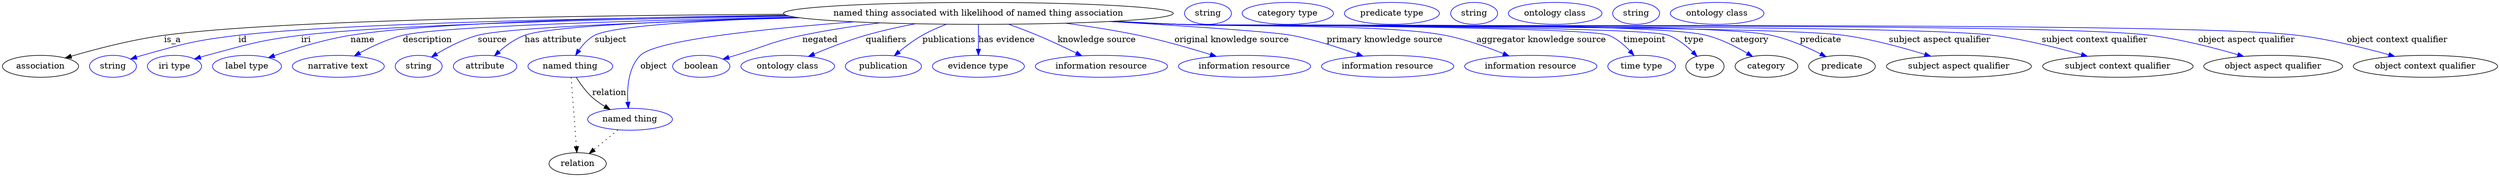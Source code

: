 digraph {
	graph [bb="0,0,4093.7,283"];
	node [label="\N"];
	"named thing associated with likelihood of named thing association"	[height=0.5,
		label="named thing associated with likelihood of named thing association",
		pos="1600.4,265",
		width=8.8825];
	association	[height=0.5,
		pos="62.394,178",
		width=1.7332];
	"named thing associated with likelihood of named thing association" -> association	[label=is_a,
		lp="279.39,221.5",
		pos="e,103.11,191.78 1281.6,263.53 950.21,261.62 454.1,254.41 265.39,229 212.56,221.88 153.52,206.47 112.79,194.63"];
	id	[color=blue,
		height=0.5,
		label=string,
		pos="181.39,178",
		width=1.0652];
	"named thing associated with likelihood of named thing association" -> id	[color=blue,
		label=id,
		lp="394.39,221.5",
		pos="e,210.38,189.97 1287.6,261.26 987.1,257.48 554.84,248.74 387.39,229 316.15,220.6 298.47,215.35 229.39,196 226.29,195.13 223.09,194.16 \
219.89,193.14",
		style=solid];
	iri	[color=blue,
		height=0.5,
		label="iri type",
		pos="282.39,178",
		width=1.2277];
	"named thing associated with likelihood of named thing association" -> iri	[color=blue,
		label=iri,
		lp="498.39,221.5",
		pos="e,315.32,190.13 1291,260.4 1017.4,256.09 639.33,247.06 490.39,229 420.47,220.52 403.46,214.11 335.39,196 332.02,195.1 328.55,194.12 \
325.07,193.1",
		style=solid];
	name	[color=blue,
		height=0.5,
		label="label type",
		pos="401.39,178",
		width=1.5707];
	"named thing associated with likelihood of named thing association" -> name	[color=blue,
		label=name,
		lp="591.39,221.5",
		pos="e,436.61,192.2 1285,261.95 1034,258.7 703.69,250.35 571.39,229 528,222 480.08,207.23 446.21,195.55",
		style=solid];
	description	[color=blue,
		height=0.5,
		label="narrative text",
		pos="551.39,178",
		width=2.0943];
	"named thing associated with likelihood of named thing association" -> description	[color=blue,
		label=description,
		lp="696.89,221.5",
		pos="e,577.46,195.11 1299.1,258.92 1046.6,253.65 717.69,244.05 656.39,229 631.85,222.97 606.2,210.89 586.4,200.11",
		style=solid];
	source	[color=blue,
		height=0.5,
		label=string,
		pos="683.39,178",
		width=1.0652];
	"named thing associated with likelihood of named thing association" -> source	[color=blue,
		label=source,
		lp="803.39,221.5",
		pos="e,704.39,193.4 1307.6,257.72 1092.8,252.06 830,242.54 779.39,229 755.79,222.69 731.4,209.89 713.11,198.82",
		style=solid];
	"has attribute"	[color=blue,
		height=0.5,
		label=attribute,
		pos="791.39,178",
		width=1.4443];
	"named thing associated with likelihood of named thing association" -> "has attribute"	[color=blue,
		label="has attribute",
		lp="903.39,221.5",
		pos="e,806.78,195.29 1302.4,258.43 1114.1,253.45 898.57,244.46 856.39,229 840.75,223.27 825.83,212.33 814.24,202.14",
		style=solid];
	subject	[color=blue,
		height=0.5,
		label="named thing",
		pos="931.39,178",
		width=1.9318];
	"named thing associated with likelihood of named thing association" -> subject	[color=blue,
		label=subject,
		lp="997.39,221.5",
		pos="e,940.07,196.1 1303.1,258.33 1155.5,253.54 1002.1,244.81 971.39,229 960.8,223.54 952.07,213.89 945.49,204.51",
		style=solid];
	object	[color=blue,
		height=0.5,
		label="named thing",
		pos="1029.4,91",
		width=1.9318];
	"named thing associated with likelihood of named thing association" -> object	[color=blue,
		label=object,
		lp="1068.4,178",
		pos="e,1026.7,109.07 1397.2,251.1 1249.6,239.74 1071.6,221.08 1046.4,196 1026.5,176.17 1024.4,142.74 1025.8,119.13",
		style=solid];
	negated	[color=blue,
		height=0.5,
		label=boolean,
		pos="1146.4,178",
		width=1.2999];
	"named thing associated with likelihood of named thing association" -> negated	[color=blue,
		label=negated,
		lp="1340.4,221.5",
		pos="e,1181.6,189.93 1439.1,249.41 1397.3,244.28 1352.5,237.58 1311.4,229 1261.4,218.56 1250.2,210.87 1201.4,196 1198.1,194.99 1194.7,\
193.95 1191.2,192.9",
		style=solid];
	qualifiers	[color=blue,
		height=0.5,
		label="ontology class",
		pos="1287.4,178",
		width=2.1304];
	"named thing associated with likelihood of named thing association" -> qualifiers	[color=blue,
		label=qualifiers,
		lp="1448.9,221.5",
		pos="e,1321.3,194.24 1496.9,247.91 1470.1,242.8 1441.5,236.49 1415.4,229 1386.5,220.71 1355.1,208.5 1330.7,198.21",
		style=solid];
	publications	[color=blue,
		height=0.5,
		label=publication,
		pos="1444.4,178",
		width=1.7332];
	"named thing associated with likelihood of named thing association" -> publications	[color=blue,
		label=publications,
		lp="1552.4,221.5",
		pos="e,1462.4,195.45 1548.1,247.2 1534.8,242.09 1520.7,235.97 1508.4,229 1495,221.42 1481.3,211.19 1470.1,201.95",
		style=solid];
	"has evidence"	[color=blue,
		height=0.5,
		label="evidence type",
		pos="1600.4,178",
		width=2.0943];
	"named thing associated with likelihood of named thing association" -> "has evidence"	[color=blue,
		label="has evidence",
		lp="1646.9,221.5",
		pos="e,1600.4,196.18 1600.4,246.8 1600.4,235.16 1600.4,219.55 1600.4,206.24",
		style=solid];
	"knowledge source"	[color=blue,
		height=0.5,
		label="information resource",
		pos="1802.4,178",
		width=3.015];
	"named thing associated with likelihood of named thing association" -> "knowledge source"	[color=blue,
		label="knowledge source",
		lp="1794.9,221.5",
		pos="e,1770.1,195.37 1650.1,247.12 1665.4,241.65 1682.2,235.34 1697.4,229 1718.7,220.11 1741.9,209.19 1761.1,199.83",
		style=solid];
	"original knowledge source"	[color=blue,
		height=0.5,
		label="information resource",
		pos="2037.4,178",
		width=3.015];
	"named thing associated with likelihood of named thing association" -> "original knowledge source"	[color=blue,
		label="original knowledge source",
		lp="2016.4,221.5",
		pos="e,1991,194.37 1743.3,248.87 1782.5,243.68 1824.7,237.08 1863.4,229 1903.3,220.66 1947.4,207.94 1981.3,197.41",
		style=solid];
	"primary knowledge source"	[color=blue,
		height=0.5,
		label="information resource",
		pos="2272.4,178",
		width=3.015];
	"named thing associated with likelihood of named thing association" -> "primary knowledge source"	[color=blue,
		label="primary knowledge source",
		lp="2267.4,221.5",
		pos="e,2231.8,194.79 1816.5,251.7 1943.4,244.05 2084.7,234.62 2114.4,229 2151.3,222.02 2191.6,209.18 2222.2,198.26",
		style=solid];
	"aggregator knowledge source"	[color=blue,
		height=0.5,
		label="information resource",
		pos="2507.4,178",
		width=3.015];
	"named thing associated with likelihood of named thing association" -> "aggregator knowledge source"	[color=blue,
		label="aggregator knowledge source",
		lp="2524.9,221.5",
		pos="e,2471.7,195.02 1824.3,252.12 1859.4,250.34 1895.4,248.58 1929.4,247 2026.5,242.49 2271,247.45 2366.4,229 2399.5,222.61 2435.2,209.86 \
2462.5,198.83",
		style=solid];
	timepoint	[color=blue,
		height=0.5,
		label="time type",
		pos="2689.4,178",
		width=1.5346];
	"named thing associated with likelihood of named thing association" -> timepoint	[color=blue,
		label=timepoint,
		lp="2694.4,221.5",
		pos="e,2676.8,195.85 1819.8,251.86 1856.4,250.07 1894,248.37 1929.4,247 1968.6,245.49 2599,243.78 2635.4,229 2648.7,223.61 2660.7,213.36 \
2670,203.53",
		style=solid];
	type	[height=0.5,
		pos="2793.4,178",
		width=0.86659];
	"named thing associated with likelihood of named thing association" -> type	[color=blue,
		label=type,
		lp="2775.4,221.5",
		pos="e,2780.4,194.43 1818.5,251.83 1855.5,250.03 1893.5,248.33 1929.4,247 1974,245.35 2691.6,244.68 2733.4,229 2748.5,223.33 2762.6,212.12 \
2773.2,201.74",
		style=solid];
	category	[height=0.5,
		pos="2894.4,178",
		width=1.4263];
	"named thing associated with likelihood of named thing association" -> category	[color=blue,
		label=category,
		lp="2866.9,221.5",
		pos="e,2871.6,194.27 1818,251.81 1855.2,250 1893.4,248.3 1929.4,247 2025.6,243.52 2702,252.27 2795.4,229 2819.3,223.04 2844.1,210.53 \
2862.9,199.52",
		style=solid];
	predicate	[height=0.5,
		pos="3018.4,178",
		width=1.5165];
	"named thing associated with likelihood of named thing association" -> predicate	[color=blue,
		label=predicate,
		lp="2983.4,221.5",
		pos="e,2992.2,193.81 1817.6,251.76 1854.9,249.95 1893.2,248.27 1929.4,247 2037.5,243.21 2796.7,251.83 2902.4,229 2930.7,222.88 2960.7,\
209.76 2983.1,198.49",
		style=solid];
	"subject aspect qualifier"	[height=0.5,
		pos="3210.4,178",
		width=3.3039];
	"named thing associated with likelihood of named thing association" -> "subject aspect qualifier"	[color=blue,
		label="subject aspect qualifier",
		lp="3178.9,221.5",
		pos="e,3164,194.63 1816.7,251.74 1854.3,249.92 1893,248.24 1929.4,247 2050.7,242.87 2901.2,245.64 3021.4,229 3066.9,222.7 3117.2,209.08 \
3154.4,197.64",
		style=solid];
	"subject context qualifier"	[height=0.5,
		pos="3470.4,178",
		width=3.4303];
	"named thing associated with likelihood of named thing association" -> "subject context qualifier"	[color=blue,
		label="subject context qualifier",
		lp="3433.4,221.5",
		pos="e,3420.7,194.54 1815.8,251.69 1853.7,249.86 1892.7,248.2 1929.4,247 2077.9,242.17 3119,247.8 3266.4,229 3315.9,222.69 3370.7,208.86 \
3411,197.34",
		style=solid];
	"object aspect qualifier"	[height=0.5,
		pos="3725.4,178",
		width=3.1594];
	"named thing associated with likelihood of named thing association" -> "object aspect qualifier"	[color=blue,
		label="object aspect qualifier",
		lp="3682.9,221.5",
		pos="e,3677.3,194.33 1815.4,251.64 1853.3,249.81 1892.5,248.16 1929.4,247 2106.5,241.43 3348.6,251.54 3524.4,229 3573.4,222.72 3627.7,\
208.78 3667.5,197.21",
		style=solid];
	"object context qualifier"	[height=0.5,
		pos="3975.4,178",
		width=3.2858];
	"named thing associated with likelihood of named thing association" -> "object context qualifier"	[color=blue,
		label="object context qualifier",
		lp="3930.4,221.5",
		pos="e,3925.3,194.35 1814.9,251.62 1853,249.79 1892.4,248.14 1929.4,247 2133.4,240.73 3563.8,253.9 3766.4,229 3817.5,222.72 3874.2,208.69 \
3915.6,197.09",
		style=solid];
	subject -> object	[label=relation,
		lp="995.39,134.5",
		pos="e,996.73,107 941.15,159.8 947.63,149.42 956.88,136.42 967.39,127 973.48,121.55 980.56,116.58 987.71,112.21"];
	relation	[height=0.5,
		pos="943.39,18",
		width=1.2999];
	subject -> relation	[pos="e,942.09,36.188 932.7,159.79 934.78,132.48 938.84,78.994 941.31,46.38",
		style=dotted];
	object -> relation	[pos="e,962.35,34.647 1009.4,73.533 997.81,63.922 982.97,51.669 970.3,41.213",
		style=dotted];
	association_type	[color=blue,
		height=0.5,
		label=string,
		pos="1976.4,265",
		width=1.0652];
	association_category	[color=blue,
		height=0.5,
		label="category type",
		pos="2107.4,265",
		width=2.0762];
	"named thing associated with likelihood of named thing association_predicate"	[color=blue,
		height=0.5,
		label="predicate type",
		pos="2278.4,265",
		width=2.1665];
	"named thing associated with likelihood of named thing association_subject aspect qualifier"	[color=blue,
		height=0.5,
		label=string,
		pos="2412.4,265",
		width=1.0652];
	"named thing associated with likelihood of named thing association_subject context qualifier"	[color=blue,
		height=0.5,
		label="ontology class",
		pos="2545.4,265",
		width=2.1304];
	"named thing associated with likelihood of named thing association_object aspect qualifier"	[color=blue,
		height=0.5,
		label=string,
		pos="2678.4,265",
		width=1.0652];
	"named thing associated with likelihood of named thing association_object context qualifier"	[color=blue,
		height=0.5,
		label="ontology class",
		pos="2811.4,265",
		width=2.1304];
}
